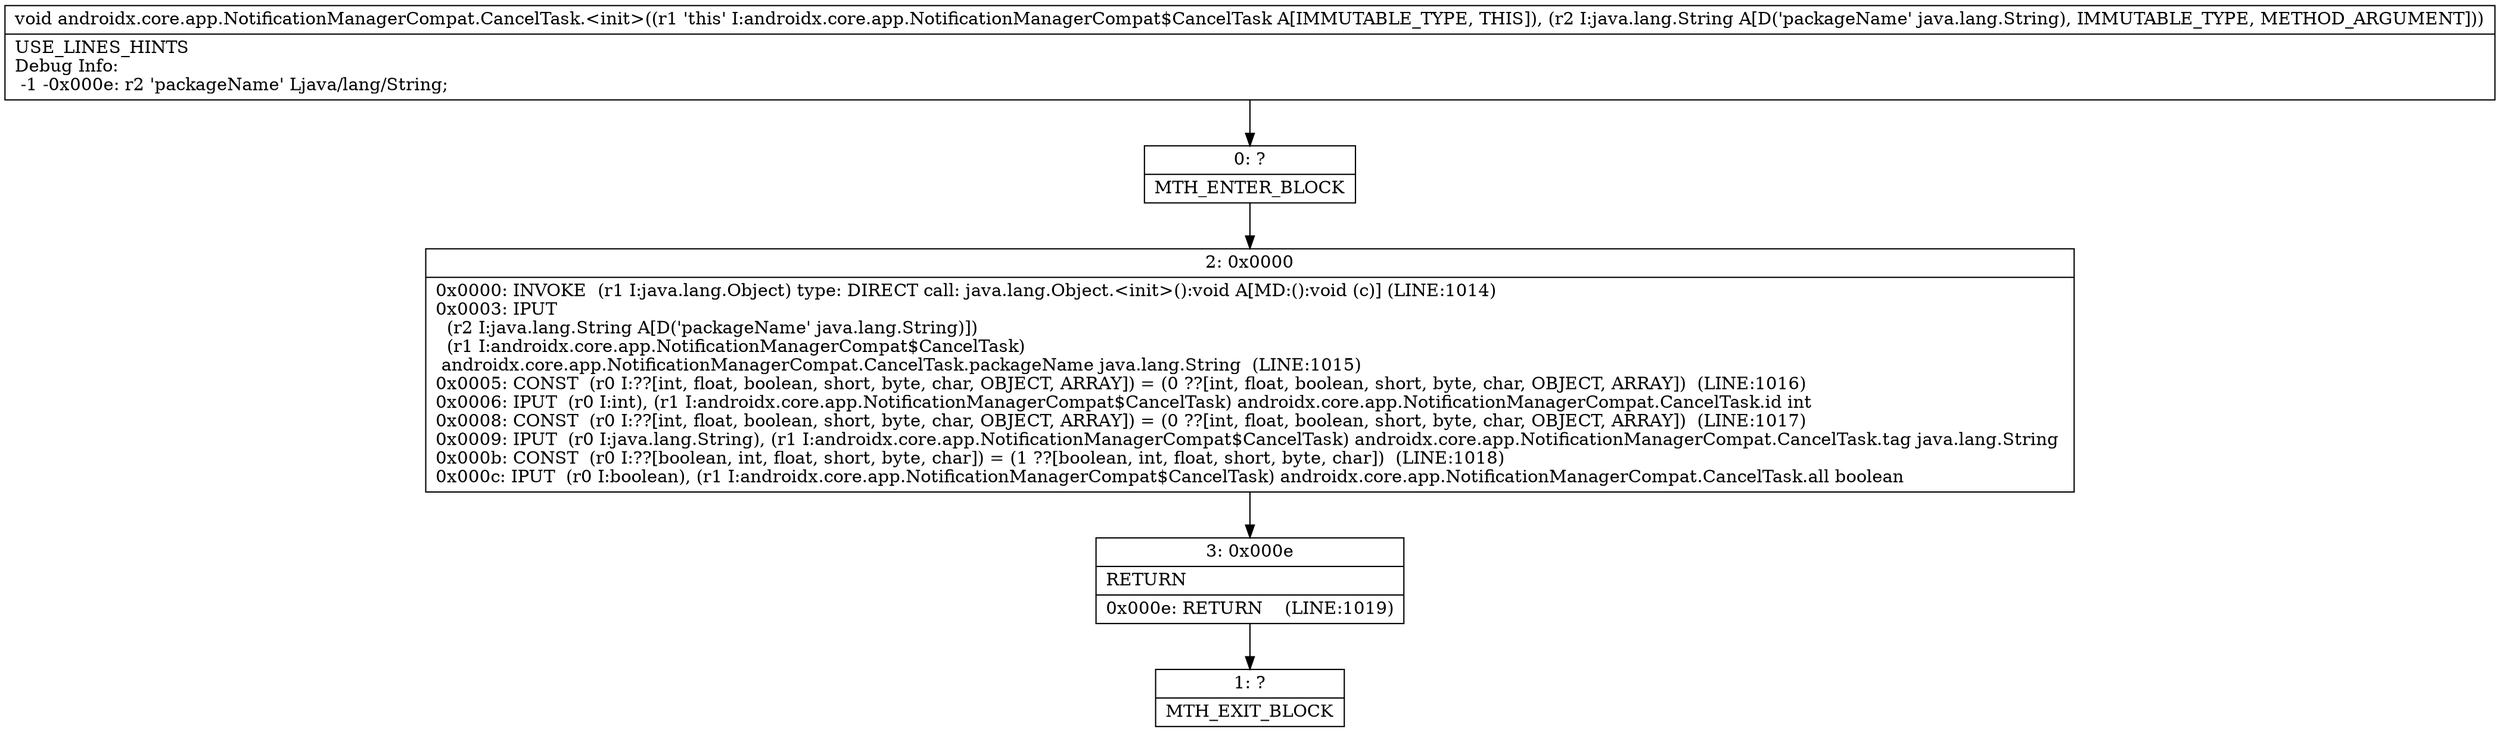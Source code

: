 digraph "CFG forandroidx.core.app.NotificationManagerCompat.CancelTask.\<init\>(Ljava\/lang\/String;)V" {
Node_0 [shape=record,label="{0\:\ ?|MTH_ENTER_BLOCK\l}"];
Node_2 [shape=record,label="{2\:\ 0x0000|0x0000: INVOKE  (r1 I:java.lang.Object) type: DIRECT call: java.lang.Object.\<init\>():void A[MD:():void (c)] (LINE:1014)\l0x0003: IPUT  \l  (r2 I:java.lang.String A[D('packageName' java.lang.String)])\l  (r1 I:androidx.core.app.NotificationManagerCompat$CancelTask)\l androidx.core.app.NotificationManagerCompat.CancelTask.packageName java.lang.String  (LINE:1015)\l0x0005: CONST  (r0 I:??[int, float, boolean, short, byte, char, OBJECT, ARRAY]) = (0 ??[int, float, boolean, short, byte, char, OBJECT, ARRAY])  (LINE:1016)\l0x0006: IPUT  (r0 I:int), (r1 I:androidx.core.app.NotificationManagerCompat$CancelTask) androidx.core.app.NotificationManagerCompat.CancelTask.id int \l0x0008: CONST  (r0 I:??[int, float, boolean, short, byte, char, OBJECT, ARRAY]) = (0 ??[int, float, boolean, short, byte, char, OBJECT, ARRAY])  (LINE:1017)\l0x0009: IPUT  (r0 I:java.lang.String), (r1 I:androidx.core.app.NotificationManagerCompat$CancelTask) androidx.core.app.NotificationManagerCompat.CancelTask.tag java.lang.String \l0x000b: CONST  (r0 I:??[boolean, int, float, short, byte, char]) = (1 ??[boolean, int, float, short, byte, char])  (LINE:1018)\l0x000c: IPUT  (r0 I:boolean), (r1 I:androidx.core.app.NotificationManagerCompat$CancelTask) androidx.core.app.NotificationManagerCompat.CancelTask.all boolean \l}"];
Node_3 [shape=record,label="{3\:\ 0x000e|RETURN\l|0x000e: RETURN    (LINE:1019)\l}"];
Node_1 [shape=record,label="{1\:\ ?|MTH_EXIT_BLOCK\l}"];
MethodNode[shape=record,label="{void androidx.core.app.NotificationManagerCompat.CancelTask.\<init\>((r1 'this' I:androidx.core.app.NotificationManagerCompat$CancelTask A[IMMUTABLE_TYPE, THIS]), (r2 I:java.lang.String A[D('packageName' java.lang.String), IMMUTABLE_TYPE, METHOD_ARGUMENT]))  | USE_LINES_HINTS\lDebug Info:\l  \-1 \-0x000e: r2 'packageName' Ljava\/lang\/String;\l}"];
MethodNode -> Node_0;Node_0 -> Node_2;
Node_2 -> Node_3;
Node_3 -> Node_1;
}

